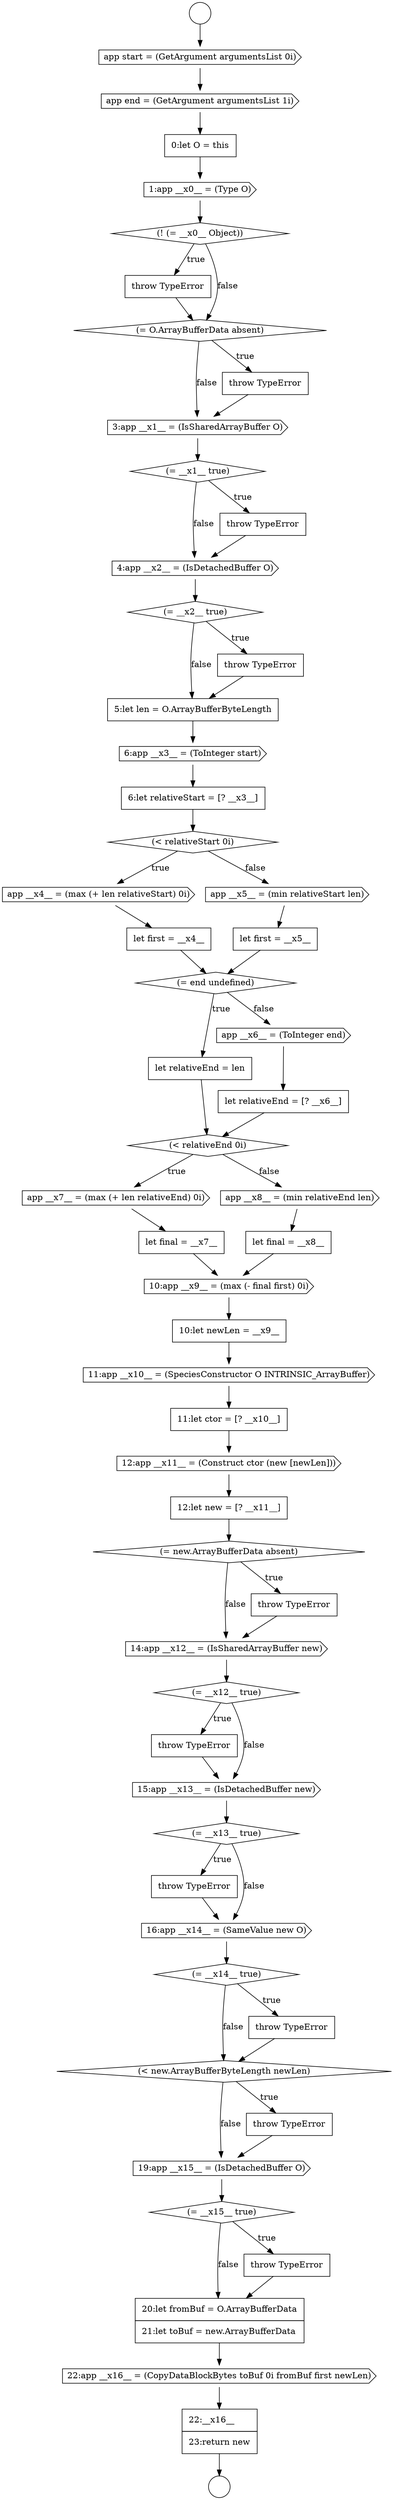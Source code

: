 digraph {
  node16456 [shape=none, margin=0, label=<<font color="black">
    <table border="0" cellborder="1" cellspacing="0" cellpadding="10">
      <tr><td align="left">22:__x16__</td></tr>
      <tr><td align="left">23:return new</td></tr>
    </table>
  </font>> color="black" fillcolor="white" style=filled]
  node16452 [shape=diamond, label=<<font color="black">(= __x15__ true)</font>> color="black" fillcolor="white" style=filled]
  node16399 [shape=circle label=" " color="black" fillcolor="white" style=filled]
  node16410 [shape=diamond, label=<<font color="black">(= __x1__ true)</font>> color="black" fillcolor="white" style=filled]
  node16400 [shape=circle label=" " color="black" fillcolor="white" style=filled]
  node16415 [shape=none, margin=0, label=<<font color="black">
    <table border="0" cellborder="1" cellspacing="0" cellpadding="10">
      <tr><td align="left">5:let len = O.ArrayBufferByteLength</td></tr>
    </table>
  </font>> color="black" fillcolor="white" style=filled]
  node16412 [shape=cds, label=<<font color="black">4:app __x2__ = (IsDetachedBuffer O)</font>> color="black" fillcolor="white" style=filled]
  node16444 [shape=diamond, label=<<font color="black">(= __x13__ true)</font>> color="black" fillcolor="white" style=filled]
  node16427 [shape=diamond, label=<<font color="black">(&lt; relativeEnd 0i)</font>> color="black" fillcolor="white" style=filled]
  node16434 [shape=cds, label=<<font color="black">11:app __x10__ = (SpeciesConstructor O INTRINSIC_ArrayBuffer)</font>> color="black" fillcolor="white" style=filled]
  node16449 [shape=diamond, label=<<font color="black">(&lt; new.ArrayBufferByteLength newLen)</font>> color="black" fillcolor="white" style=filled]
  node16402 [shape=cds, label=<<font color="black">app end = (GetArgument argumentsList 1i)</font>> color="black" fillcolor="white" style=filled]
  node16437 [shape=none, margin=0, label=<<font color="black">
    <table border="0" cellborder="1" cellspacing="0" cellpadding="10">
      <tr><td align="left">12:let new = [? __x11__]</td></tr>
    </table>
  </font>> color="black" fillcolor="white" style=filled]
  node16424 [shape=none, margin=0, label=<<font color="black">
    <table border="0" cellborder="1" cellspacing="0" cellpadding="10">
      <tr><td align="left">let relativeEnd = len</td></tr>
    </table>
  </font>> color="black" fillcolor="white" style=filled]
  node16413 [shape=diamond, label=<<font color="black">(= __x2__ true)</font>> color="black" fillcolor="white" style=filled]
  node16420 [shape=none, margin=0, label=<<font color="black">
    <table border="0" cellborder="1" cellspacing="0" cellpadding="10">
      <tr><td align="left">let first = __x4__</td></tr>
    </table>
  </font>> color="black" fillcolor="white" style=filled]
  node16409 [shape=cds, label=<<font color="black">3:app __x1__ = (IsSharedArrayBuffer O)</font>> color="black" fillcolor="white" style=filled]
  node16448 [shape=none, margin=0, label=<<font color="black">
    <table border="0" cellborder="1" cellspacing="0" cellpadding="10">
      <tr><td align="left">throw TypeError</td></tr>
    </table>
  </font>> color="black" fillcolor="white" style=filled]
  node16431 [shape=none, margin=0, label=<<font color="black">
    <table border="0" cellborder="1" cellspacing="0" cellpadding="10">
      <tr><td align="left">let final = __x8__</td></tr>
    </table>
  </font>> color="black" fillcolor="white" style=filled]
  node16433 [shape=none, margin=0, label=<<font color="black">
    <table border="0" cellborder="1" cellspacing="0" cellpadding="10">
      <tr><td align="left">10:let newLen = __x9__</td></tr>
    </table>
  </font>> color="black" fillcolor="white" style=filled]
  node16406 [shape=none, margin=0, label=<<font color="black">
    <table border="0" cellborder="1" cellspacing="0" cellpadding="10">
      <tr><td align="left">throw TypeError</td></tr>
    </table>
  </font>> color="black" fillcolor="white" style=filled]
  node16428 [shape=cds, label=<<font color="black">app __x7__ = (max (+ len relativeEnd) 0i)</font>> color="black" fillcolor="white" style=filled]
  node16401 [shape=cds, label=<<font color="black">app start = (GetArgument argumentsList 0i)</font>> color="black" fillcolor="white" style=filled]
  node16440 [shape=cds, label=<<font color="black">14:app __x12__ = (IsSharedArrayBuffer new)</font>> color="black" fillcolor="white" style=filled]
  node16423 [shape=diamond, label=<<font color="black">(= end undefined)</font>> color="black" fillcolor="white" style=filled]
  node16455 [shape=cds, label=<<font color="black">22:app __x16__ = (CopyDataBlockBytes toBuf 0i fromBuf first newLen)</font>> color="black" fillcolor="white" style=filled]
  node16414 [shape=none, margin=0, label=<<font color="black">
    <table border="0" cellborder="1" cellspacing="0" cellpadding="10">
      <tr><td align="left">throw TypeError</td></tr>
    </table>
  </font>> color="black" fillcolor="white" style=filled]
  node16441 [shape=diamond, label=<<font color="black">(= __x12__ true)</font>> color="black" fillcolor="white" style=filled]
  node16436 [shape=cds, label=<<font color="black">12:app __x11__ = (Construct ctor (new [newLen]))</font>> color="black" fillcolor="white" style=filled]
  node16419 [shape=cds, label=<<font color="black">app __x4__ = (max (+ len relativeStart) 0i)</font>> color="black" fillcolor="white" style=filled]
  node16451 [shape=cds, label=<<font color="black">19:app __x15__ = (IsDetachedBuffer O)</font>> color="black" fillcolor="white" style=filled]
  node16445 [shape=none, margin=0, label=<<font color="black">
    <table border="0" cellborder="1" cellspacing="0" cellpadding="10">
      <tr><td align="left">throw TypeError</td></tr>
    </table>
  </font>> color="black" fillcolor="white" style=filled]
  node16432 [shape=cds, label=<<font color="black">10:app __x9__ = (max (- final first) 0i)</font>> color="black" fillcolor="white" style=filled]
  node16405 [shape=diamond, label=<<font color="black">(! (= __x0__ Object))</font>> color="black" fillcolor="white" style=filled]
  node16454 [shape=none, margin=0, label=<<font color="black">
    <table border="0" cellborder="1" cellspacing="0" cellpadding="10">
      <tr><td align="left">20:let fromBuf = O.ArrayBufferData</td></tr>
      <tr><td align="left">21:let toBuf = new.ArrayBufferData</td></tr>
    </table>
  </font>> color="black" fillcolor="white" style=filled]
  node16439 [shape=none, margin=0, label=<<font color="black">
    <table border="0" cellborder="1" cellspacing="0" cellpadding="10">
      <tr><td align="left">throw TypeError</td></tr>
    </table>
  </font>> color="black" fillcolor="white" style=filled]
  node16404 [shape=cds, label=<<font color="black">1:app __x0__ = (Type O)</font>> color="black" fillcolor="white" style=filled]
  node16422 [shape=none, margin=0, label=<<font color="black">
    <table border="0" cellborder="1" cellspacing="0" cellpadding="10">
      <tr><td align="left">let first = __x5__</td></tr>
    </table>
  </font>> color="black" fillcolor="white" style=filled]
  node16425 [shape=cds, label=<<font color="black">app __x6__ = (ToInteger end)</font>> color="black" fillcolor="white" style=filled]
  node16408 [shape=none, margin=0, label=<<font color="black">
    <table border="0" cellborder="1" cellspacing="0" cellpadding="10">
      <tr><td align="left">throw TypeError</td></tr>
    </table>
  </font>> color="black" fillcolor="white" style=filled]
  node16435 [shape=none, margin=0, label=<<font color="black">
    <table border="0" cellborder="1" cellspacing="0" cellpadding="10">
      <tr><td align="left">11:let ctor = [? __x10__]</td></tr>
    </table>
  </font>> color="black" fillcolor="white" style=filled]
  node16442 [shape=none, margin=0, label=<<font color="black">
    <table border="0" cellborder="1" cellspacing="0" cellpadding="10">
      <tr><td align="left">throw TypeError</td></tr>
    </table>
  </font>> color="black" fillcolor="white" style=filled]
  node16429 [shape=none, margin=0, label=<<font color="black">
    <table border="0" cellborder="1" cellspacing="0" cellpadding="10">
      <tr><td align="left">let final = __x7__</td></tr>
    </table>
  </font>> color="black" fillcolor="white" style=filled]
  node16416 [shape=cds, label=<<font color="black">6:app __x3__ = (ToInteger start)</font>> color="black" fillcolor="white" style=filled]
  node16411 [shape=none, margin=0, label=<<font color="black">
    <table border="0" cellborder="1" cellspacing="0" cellpadding="10">
      <tr><td align="left">throw TypeError</td></tr>
    </table>
  </font>> color="black" fillcolor="white" style=filled]
  node16446 [shape=cds, label=<<font color="black">16:app __x14__ = (SameValue new O)</font>> color="black" fillcolor="white" style=filled]
  node16450 [shape=none, margin=0, label=<<font color="black">
    <table border="0" cellborder="1" cellspacing="0" cellpadding="10">
      <tr><td align="left">throw TypeError</td></tr>
    </table>
  </font>> color="black" fillcolor="white" style=filled]
  node16443 [shape=cds, label=<<font color="black">15:app __x13__ = (IsDetachedBuffer new)</font>> color="black" fillcolor="white" style=filled]
  node16418 [shape=diamond, label=<<font color="black">(&lt; relativeStart 0i)</font>> color="black" fillcolor="white" style=filled]
  node16421 [shape=cds, label=<<font color="black">app __x5__ = (min relativeStart len)</font>> color="black" fillcolor="white" style=filled]
  node16403 [shape=none, margin=0, label=<<font color="black">
    <table border="0" cellborder="1" cellspacing="0" cellpadding="10">
      <tr><td align="left">0:let O = this</td></tr>
    </table>
  </font>> color="black" fillcolor="white" style=filled]
  node16438 [shape=diamond, label=<<font color="black">(= new.ArrayBufferData absent)</font>> color="black" fillcolor="white" style=filled]
  node16453 [shape=none, margin=0, label=<<font color="black">
    <table border="0" cellborder="1" cellspacing="0" cellpadding="10">
      <tr><td align="left">throw TypeError</td></tr>
    </table>
  </font>> color="black" fillcolor="white" style=filled]
  node16426 [shape=none, margin=0, label=<<font color="black">
    <table border="0" cellborder="1" cellspacing="0" cellpadding="10">
      <tr><td align="left">let relativeEnd = [? __x6__]</td></tr>
    </table>
  </font>> color="black" fillcolor="white" style=filled]
  node16407 [shape=diamond, label=<<font color="black">(= O.ArrayBufferData absent)</font>> color="black" fillcolor="white" style=filled]
  node16430 [shape=cds, label=<<font color="black">app __x8__ = (min relativeEnd len)</font>> color="black" fillcolor="white" style=filled]
  node16417 [shape=none, margin=0, label=<<font color="black">
    <table border="0" cellborder="1" cellspacing="0" cellpadding="10">
      <tr><td align="left">6:let relativeStart = [? __x3__]</td></tr>
    </table>
  </font>> color="black" fillcolor="white" style=filled]
  node16447 [shape=diamond, label=<<font color="black">(= __x14__ true)</font>> color="black" fillcolor="white" style=filled]
  node16453 -> node16454 [ color="black"]
  node16406 -> node16407 [ color="black"]
  node16410 -> node16411 [label=<<font color="black">true</font>> color="black"]
  node16410 -> node16412 [label=<<font color="black">false</font>> color="black"]
  node16429 -> node16432 [ color="black"]
  node16447 -> node16448 [label=<<font color="black">true</font>> color="black"]
  node16447 -> node16449 [label=<<font color="black">false</font>> color="black"]
  node16437 -> node16438 [ color="black"]
  node16412 -> node16413 [ color="black"]
  node16441 -> node16442 [label=<<font color="black">true</font>> color="black"]
  node16441 -> node16443 [label=<<font color="black">false</font>> color="black"]
  node16401 -> node16402 [ color="black"]
  node16419 -> node16420 [ color="black"]
  node16426 -> node16427 [ color="black"]
  node16444 -> node16445 [label=<<font color="black">true</font>> color="black"]
  node16444 -> node16446 [label=<<font color="black">false</font>> color="black"]
  node16403 -> node16404 [ color="black"]
  node16456 -> node16400 [ color="black"]
  node16434 -> node16435 [ color="black"]
  node16408 -> node16409 [ color="black"]
  node16425 -> node16426 [ color="black"]
  node16405 -> node16406 [label=<<font color="black">true</font>> color="black"]
  node16405 -> node16407 [label=<<font color="black">false</font>> color="black"]
  node16424 -> node16427 [ color="black"]
  node16433 -> node16434 [ color="black"]
  node16428 -> node16429 [ color="black"]
  node16432 -> node16433 [ color="black"]
  node16399 -> node16401 [ color="black"]
  node16421 -> node16422 [ color="black"]
  node16414 -> node16415 [ color="black"]
  node16443 -> node16444 [ color="black"]
  node16451 -> node16452 [ color="black"]
  node16454 -> node16455 [ color="black"]
  node16423 -> node16424 [label=<<font color="black">true</font>> color="black"]
  node16423 -> node16425 [label=<<font color="black">false</font>> color="black"]
  node16442 -> node16443 [ color="black"]
  node16445 -> node16446 [ color="black"]
  node16439 -> node16440 [ color="black"]
  node16427 -> node16428 [label=<<font color="black">true</font>> color="black"]
  node16427 -> node16430 [label=<<font color="black">false</font>> color="black"]
  node16415 -> node16416 [ color="black"]
  node16448 -> node16449 [ color="black"]
  node16438 -> node16439 [label=<<font color="black">true</font>> color="black"]
  node16438 -> node16440 [label=<<font color="black">false</font>> color="black"]
  node16409 -> node16410 [ color="black"]
  node16455 -> node16456 [ color="black"]
  node16431 -> node16432 [ color="black"]
  node16417 -> node16418 [ color="black"]
  node16435 -> node16436 [ color="black"]
  node16450 -> node16451 [ color="black"]
  node16430 -> node16431 [ color="black"]
  node16402 -> node16403 [ color="black"]
  node16407 -> node16408 [label=<<font color="black">true</font>> color="black"]
  node16407 -> node16409 [label=<<font color="black">false</font>> color="black"]
  node16404 -> node16405 [ color="black"]
  node16436 -> node16437 [ color="black"]
  node16440 -> node16441 [ color="black"]
  node16413 -> node16414 [label=<<font color="black">true</font>> color="black"]
  node16413 -> node16415 [label=<<font color="black">false</font>> color="black"]
  node16411 -> node16412 [ color="black"]
  node16449 -> node16450 [label=<<font color="black">true</font>> color="black"]
  node16449 -> node16451 [label=<<font color="black">false</font>> color="black"]
  node16422 -> node16423 [ color="black"]
  node16418 -> node16419 [label=<<font color="black">true</font>> color="black"]
  node16418 -> node16421 [label=<<font color="black">false</font>> color="black"]
  node16452 -> node16453 [label=<<font color="black">true</font>> color="black"]
  node16452 -> node16454 [label=<<font color="black">false</font>> color="black"]
  node16416 -> node16417 [ color="black"]
  node16446 -> node16447 [ color="black"]
  node16420 -> node16423 [ color="black"]
}
